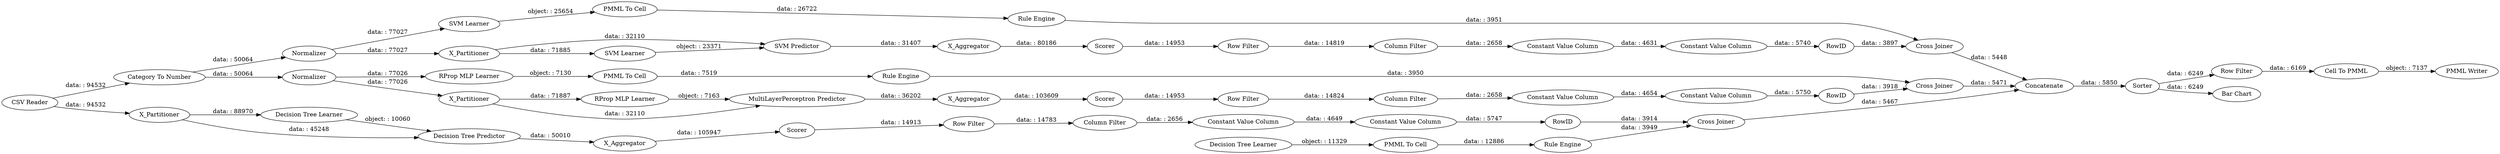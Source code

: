 digraph {
	"8624791567489764524_2" [label=X_Partitioner]
	"2008831349740250411_53" [label="Row Filter"]
	"8624791567489764524_7" [label=X_Aggregator]
	"7031159266714181871_28" [label="PMML To Cell"]
	"8624791567489764524_32" [label="SVM Predictor"]
	"-2220322931948708518_7" [label=X_Aggregator]
	"-158453828394921258_22" [label="PMML To Cell"]
	"-3781085826420656204_31" [label="Decision Tree Learner"]
	"2008831349740250411_59" [label="Bar Chart"]
	"2008831349740250411_62" [label="CSV Reader"]
	"-1498816093102052582_290" [label="Constant Value Column"]
	"-2220322931948708518_31" [label="RProp MLP Learner"]
	"-1498816093102052582_292" [label="Constant Value Column"]
	"-3781085826420656204_2" [label=X_Partitioner]
	"-1498816093102052582_294" [label="Column Filter"]
	"1453143125198890205_9" [label="Row Filter"]
	"7031159266714181871_33" [label="Decision Tree Learner"]
	"-6999485974470693397_35" [label="Rule Engine"]
	"-3781085826420656204_7" [label=X_Aggregator]
	"-2220322931948708518_40" [label=Scorer]
	"-3781085826420656204_32" [label="Decision Tree Predictor"]
	"-158453828394921258_34" [label="Rule Engine"]
	"2008831349740250411_58" [label="Category To Number"]
	"-7884252017053691659_290" [label="Constant Value Column"]
	"8624791567489764524_40" [label=Normalizer]
	"-7884252017053691659_9" [label="Row Filter"]
	"-7884252017053691659_292" [label="Constant Value Column"]
	"1453143125198890205_293" [label=RowID]
	"8624791567489764524_39" [label="Cross Joiner"]
	"-158453828394921258_35" [label="RProp MLP Learner"]
	"-1498816093102052582_293" [label=RowID]
	"2008831349740250411_61" [label="PMML Writer"]
	"-2220322931948708518_38" [label="Cross Joiner"]
	"8624791567489764524_31" [label="SVM Learner"]
	"1453143125198890205_290" [label="Constant Value Column"]
	"-6999485974470693397_34" [label="PMML To Cell"]
	"-2220322931948708518_39" [label=Normalizer]
	"-6999485974470693397_33" [label="SVM Learner"]
	"-3781085826420656204_38" [label="Cross Joiner"]
	"-2220322931948708518_32" [label="MultiLayerPerceptron Predictor"]
	"-7884252017053691659_293" [label=RowID]
	"-2220322931948708518_2" [label=X_Partitioner]
	"2008831349740250411_60" [label=Concatenate]
	"-7884252017053691659_294" [label="Column Filter"]
	"2008831349740250411_52" [label=Sorter]
	"-3781085826420656204_39" [label=Scorer]
	"-1498816093102052582_9" [label="Row Filter"]
	"1453143125198890205_292" [label="Constant Value Column"]
	"8624791567489764524_41" [label=Scorer]
	"2008831349740250411_54" [label="Cell To PMML"]
	"1453143125198890205_294" [label="Column Filter"]
	"7031159266714181871_34" [label="Rule Engine"]
	"-3781085826420656204_38" -> "2008831349740250411_60" [label="data: : 5467"]
	"-7884252017053691659_9" -> "-7884252017053691659_294" [label="data: : 14783"]
	"-2220322931948708518_2" -> "-2220322931948708518_32" [label="data: : 32110"]
	"-158453828394921258_22" -> "-158453828394921258_34" [label="data: : 7519"]
	"-158453828394921258_34" -> "-2220322931948708518_38" [label="data: : 3950"]
	"7031159266714181871_33" -> "7031159266714181871_28" [label="object: : 11329"]
	"-6999485974470693397_33" -> "-6999485974470693397_34" [label="object: : 25654"]
	"2008831349740250411_54" -> "2008831349740250411_61" [label="object: : 7137"]
	"-3781085826420656204_39" -> "-7884252017053691659_9" [label="data: : 14913"]
	"2008831349740250411_58" -> "8624791567489764524_40" [label="data: : 50064"]
	"-3781085826420656204_31" -> "-3781085826420656204_32" [label="object: : 10060"]
	"-7884252017053691659_294" -> "-7884252017053691659_290" [label="data: : 2656"]
	"-3781085826420656204_7" -> "-3781085826420656204_39" [label="data: : 105947"]
	"-7884252017053691659_292" -> "-7884252017053691659_293" [label="data: : 5747"]
	"-1498816093102052582_294" -> "-1498816093102052582_290" [label="data: : 2658"]
	"-158453828394921258_35" -> "-158453828394921258_22" [label="object: : 7130"]
	"-3781085826420656204_2" -> "-3781085826420656204_31" [label="data: : 88970"]
	"-3781085826420656204_2" -> "-3781085826420656204_32" [label="data: : 45248"]
	"2008831349740250411_60" -> "2008831349740250411_52" [label="data: : 5850"]
	"7031159266714181871_34" -> "-3781085826420656204_38" [label="data: : 3949"]
	"-2220322931948708518_2" -> "-2220322931948708518_31" [label="data: : 71887"]
	"8624791567489764524_40" -> "8624791567489764524_2" [label="data: : 77027"]
	"2008831349740250411_62" -> "2008831349740250411_58" [label="data: : 94532"]
	"-2220322931948708518_31" -> "-2220322931948708518_32" [label="object: : 7163"]
	"-6999485974470693397_34" -> "-6999485974470693397_35" [label="data: : 26722"]
	"2008831349740250411_62" -> "-3781085826420656204_2" [label="data: : 94532"]
	"1453143125198890205_294" -> "1453143125198890205_290" [label="data: : 2658"]
	"8624791567489764524_31" -> "8624791567489764524_32" [label="object: : 23371"]
	"1453143125198890205_293" -> "8624791567489764524_39" [label="data: : 3897"]
	"7031159266714181871_28" -> "7031159266714181871_34" [label="data: : 12886"]
	"2008831349740250411_52" -> "2008831349740250411_59" [label="data: : 6249"]
	"-1498816093102052582_290" -> "-1498816093102052582_292" [label="data: : 4654"]
	"-2220322931948708518_40" -> "-1498816093102052582_9" [label="data: : 14953"]
	"-1498816093102052582_293" -> "-2220322931948708518_38" [label="data: : 3918"]
	"-2220322931948708518_39" -> "-2220322931948708518_2" [label="data: : 77026"]
	"8624791567489764524_2" -> "8624791567489764524_32" [label="data: : 32110"]
	"-3781085826420656204_32" -> "-3781085826420656204_7" [label="data: : 50010"]
	"8624791567489764524_32" -> "8624791567489764524_7" [label="data: : 31407"]
	"8624791567489764524_41" -> "1453143125198890205_9" [label="data: : 14953"]
	"2008831349740250411_52" -> "2008831349740250411_53" [label="data: : 6249"]
	"-7884252017053691659_290" -> "-7884252017053691659_292" [label="data: : 4649"]
	"8624791567489764524_2" -> "8624791567489764524_31" [label="data: : 71885"]
	"2008831349740250411_58" -> "-2220322931948708518_39" [label="data: : 50064"]
	"-1498816093102052582_292" -> "-1498816093102052582_293" [label="data: : 5750"]
	"-2220322931948708518_32" -> "-2220322931948708518_7" [label="data: : 36202"]
	"-1498816093102052582_9" -> "-1498816093102052582_294" [label="data: : 14824"]
	"1453143125198890205_292" -> "1453143125198890205_293" [label="data: : 5740"]
	"-2220322931948708518_39" -> "-158453828394921258_35" [label="data: : 77026"]
	"8624791567489764524_39" -> "2008831349740250411_60" [label="data: : 5448"]
	"8624791567489764524_7" -> "8624791567489764524_41" [label="data: : 80186"]
	"1453143125198890205_290" -> "1453143125198890205_292" [label="data: : 4631"]
	"-6999485974470693397_35" -> "8624791567489764524_39" [label="data: : 3951"]
	"8624791567489764524_40" -> "-6999485974470693397_33" [label="data: : 77027"]
	"-2220322931948708518_7" -> "-2220322931948708518_40" [label="data: : 103609"]
	"1453143125198890205_9" -> "1453143125198890205_294" [label="data: : 14819"]
	"-7884252017053691659_293" -> "-3781085826420656204_38" [label="data: : 3914"]
	"2008831349740250411_53" -> "2008831349740250411_54" [label="data: : 6169"]
	"-2220322931948708518_38" -> "2008831349740250411_60" [label="data: : 5471"]
	rankdir=LR
}
